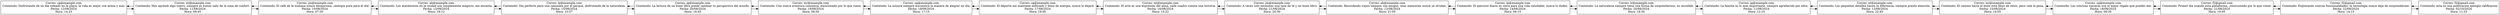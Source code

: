 digraph G {
    rankdir=LR;
    node [shape=record];
    nodo_1 [label="Correo: cg@example.com\nContenido: Disfrutando de un día soleado en la playa, la vida es mejor con arena y mar.\nFecha: 12/08/2024\nHora: 14:23\n"];
    nodo_1 -> nodo_2;
    nodo_2 -> nodo_1;
    nodo_2 [label="Correo: ml@example.com\nContenido: Hoy aprendí algo nuevo, siempre es bueno salir de la zona de confort.\nFecha: 11/08/2024\nHora: 09:45\n"];
    nodo_2 -> nodo_3;
    nodo_3 -> nodo_2;
    nodo_3 [label="Correo: jm@example.com\nContenido: El café de la mañana nunca decepciona, ¡energía pura para el día!\nFecha: 10/08/2024\nHora: 07:30\n"];
    nodo_3 -> nodo_4;
    nodo_4 -> nodo_3;
    nodo_4 [label="Correo: ah@example.com\nContenido: Los atardeceres en la ciudad son simplemente mágicos, me encanta.\nFecha: 13/08/2024\nHora: 18:12\n"];
    nodo_4 -> nodo_5;
    nodo_5 -> nodo_4;
    nodo_5 [label="Correo: lp@example.com\nContenido: Día perfecto para una caminata por el parque, disfrutando de la naturaleza.\nFecha: 15/08/2024\nHora: 10:57\n"];
    nodo_5 -> nodo_6;
    nodo_6 -> nodo_5;
    nodo_6 [label="Correo: jg@example.com\nContenido: La lectura de un buen libro puede cambiar tu perspectiva del mundo.\nFecha: 20/08/2024\nHora: 16:45\n"];
    nodo_6 -> nodo_7;
    nodo_7 -> nodo_6;
    nodo_7 [label="Correo: mr@example.com\nContenido: Una nueva aventura comienza, emocionado por lo que viene.\nFecha: 19/08/2024\nHora: 08:50\n"];
    nodo_7 -> nodo_8;
    nodo_8 -> nodo_7;
    nodo_8 [label="Correo: sg@example.com\nContenido: La música siempre encuentra la manera de alegrar mi día.\nFecha: 18/08/2024\nHora: 17:15\n"];
    nodo_8 -> nodo_9;
    nodo_9 -> nodo_8;
    nodo_9 [label="Correo: cg@example.com\nContenido: El deporte me mantiene enfocado y lleno de energía, nunca lo dejaré.\nFecha: 17/08/2024\nHora: 19:00\n"];
    nodo_9 -> nodo_10;
    nodo_10 -> nodo_9;
    nodo_10 [label="Correo: ml@example.com\nContenido: El arte es una expresión del alma, cada cuadro cuenta una historia.\nFecha: 16/08/2024\nHora: 15:22\n"];
    nodo_10 -> nodo_11;
    nodo_11 -> nodo_10;
    nodo_11 [label="Correo: jm@example.com\nContenido: A veces solo necesitas una taza de té y un buen libro.\nFecha: 21/08/2024\nHora: 20:30\n"];
    nodo_11 -> nodo_12;
    nodo_12 -> nodo_11;
    nodo_12 [label="Correo: ah@example.com\nContenido: Recordando viejos tiempos con amigos, esas memorias nunca se olvidan.\nFecha: 12/08/2024\nHora: 21:05\n"];
    nodo_12 -> nodo_13;
    nodo_13 -> nodo_12;
    nodo_13 [label="Correo: lp@example.com\nContenido: El ejercicio diario es clave para una vida saludable, nunca lo dudes.\nFecha: 14/08/2024\nHora: 06:15\n"];
    nodo_13 -> nodo_14;
    nodo_14 -> nodo_13;
    nodo_14 [label="Correo: lr@example.com\nContenido: La naturaleza siempre tiene una forma de sorprendernos, es increíble.\nFecha: 20/08/2024\nHora: 18:30\n"];
    nodo_14 -> nodo_15;
    nodo_15 -> nodo_14;
    nodo_15 [label="Correo: jg@example.com\nContenido: La familia es lo más importante, siempre agradecido por ellos.\nFecha: 11/08/2024\nHora: 12:10\n"];
    nodo_15 -> nodo_16;
    nodo_16 -> nodo_15;
    nodo_16 [label="Correo: et@example.com\nContenido: Los pequeños detalles hacen la diferencia, siempre presta atención.\nFecha: 13/08/2024\nHora: 22:45\n"];
    nodo_16 -> nodo_17;
    nodo_17 -> nodo_16;
    nodo_17 [label="Correo: mr@example.com\nContenido: El camino hacia el éxito está lleno de retos, pero vale la pena.\nFecha: 15/08/2024\nHora: 14:55\n"];
    nodo_17 -> nodo_18;
    nodo_18 -> nodo_17;
    nodo_18 [label="Correo: sg@example.com\nContenido: Las sonrisas sinceras son el mejor regalo que puedes dar.\nFecha: 18/08/2024\nHora: 09:30\n"];
    nodo_18 -> nodo_19;
    nodo_19 -> nodo_18;
    nodo_19 [label="Correo: f2@gmail.com\nContenido: Primer día usando esta plataforma, ¡emocionado por lo que viene!\nFecha: 21/08/2024\nHora: 10:05\n"];
    nodo_19 -> nodo_20;
    nodo_20 -> nodo_19;
    nodo_20 [label="Correo: f2@gmail.com\nContenido: Explorando nuevas funcionalidades, la tecnología nunca deja de sorprenderme.\nFecha: 22/08/2024\nHora: 14:15\n"];
    nodo_20 -> nodo_21;
    nodo_21 -> nodo_20;
    nodo_21 [label="Correo: f2@gmail.com\nContenido: esta es una publicacion ejemplo calificacion\nFecha: 02/10/2024\nHora: 11:33\n"];
}
